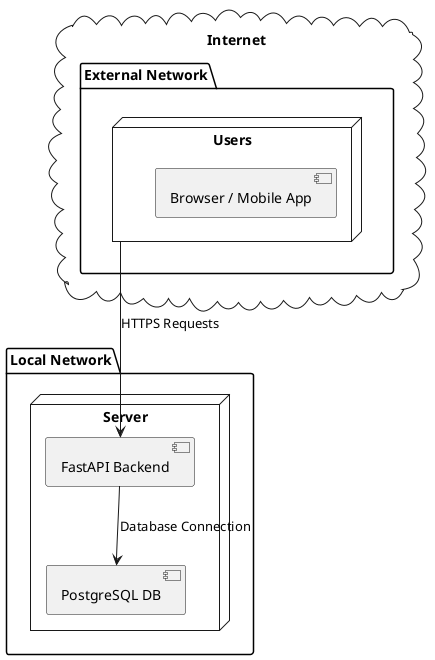 @startuml
cloud "Internet" {
    package "External Network" {
        node "Users" {
            [Browser / Mobile App]
        }
    }
}

package "Local Network" {
    node "Server" {
        [FastAPI Backend]
        [PostgreSQL DB]
    }
}

"Users" --> "FastAPI Backend" : "HTTPS Requests"
"FastAPI Backend" --> "PostgreSQL DB" : "Database Connection"
@enduml
